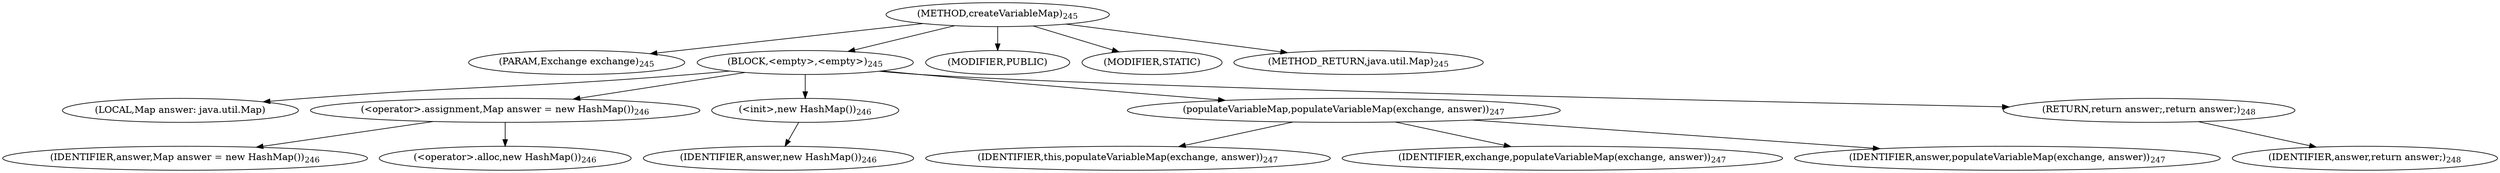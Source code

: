 digraph "createVariableMap" {  
"451" [label = <(METHOD,createVariableMap)<SUB>245</SUB>> ]
"452" [label = <(PARAM,Exchange exchange)<SUB>245</SUB>> ]
"453" [label = <(BLOCK,&lt;empty&gt;,&lt;empty&gt;)<SUB>245</SUB>> ]
"4" [label = <(LOCAL,Map answer: java.util.Map)> ]
"454" [label = <(&lt;operator&gt;.assignment,Map answer = new HashMap())<SUB>246</SUB>> ]
"455" [label = <(IDENTIFIER,answer,Map answer = new HashMap())<SUB>246</SUB>> ]
"456" [label = <(&lt;operator&gt;.alloc,new HashMap())<SUB>246</SUB>> ]
"457" [label = <(&lt;init&gt;,new HashMap())<SUB>246</SUB>> ]
"3" [label = <(IDENTIFIER,answer,new HashMap())<SUB>246</SUB>> ]
"458" [label = <(populateVariableMap,populateVariableMap(exchange, answer))<SUB>247</SUB>> ]
"459" [label = <(IDENTIFIER,this,populateVariableMap(exchange, answer))<SUB>247</SUB>> ]
"460" [label = <(IDENTIFIER,exchange,populateVariableMap(exchange, answer))<SUB>247</SUB>> ]
"461" [label = <(IDENTIFIER,answer,populateVariableMap(exchange, answer))<SUB>247</SUB>> ]
"462" [label = <(RETURN,return answer;,return answer;)<SUB>248</SUB>> ]
"463" [label = <(IDENTIFIER,answer,return answer;)<SUB>248</SUB>> ]
"464" [label = <(MODIFIER,PUBLIC)> ]
"465" [label = <(MODIFIER,STATIC)> ]
"466" [label = <(METHOD_RETURN,java.util.Map)<SUB>245</SUB>> ]
  "451" -> "452" 
  "451" -> "453" 
  "451" -> "464" 
  "451" -> "465" 
  "451" -> "466" 
  "453" -> "4" 
  "453" -> "454" 
  "453" -> "457" 
  "453" -> "458" 
  "453" -> "462" 
  "454" -> "455" 
  "454" -> "456" 
  "457" -> "3" 
  "458" -> "459" 
  "458" -> "460" 
  "458" -> "461" 
  "462" -> "463" 
}
